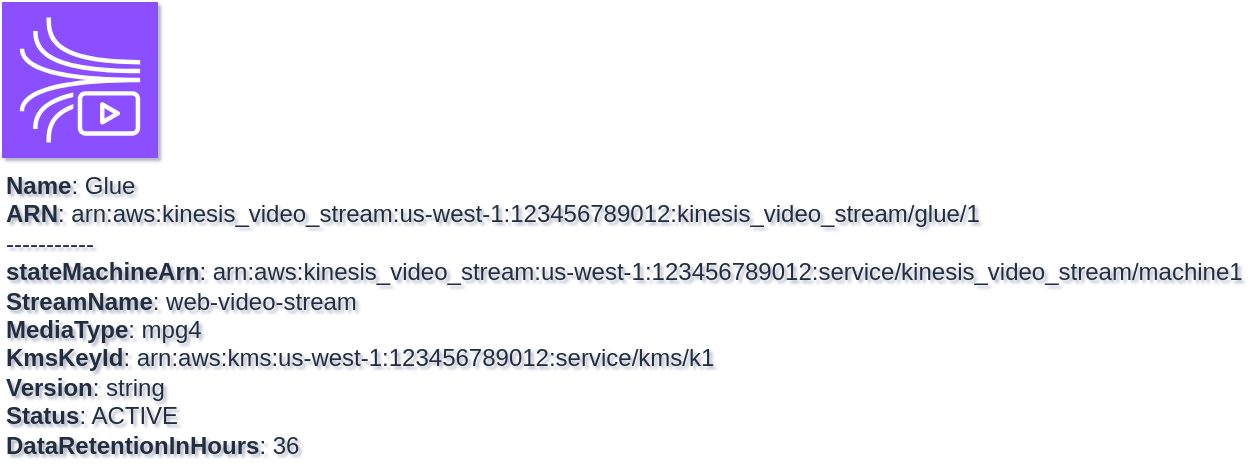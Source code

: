 <mxfile type="MultiCloud">
	<diagram id="diagram_1" name="AWS components">
		<mxGraphModel dx="1015" dy="661" grid="1" gridSize="10" guides="1" tooltips="1" connect="1" arrows="1" fold="1" page="1" pageScale="1" pageWidth="850" pageHeight="1100" math="0" shadow="1">
			<root>
				<mxCell id="0"/>
				<mxCell id="1" parent="0"/>
				<mxCell id="vertex:kinesis_video_stream:arn:aws:kinesis_video_stream:us-west-1:123456789012:kinesis_video_stream/glue/1" value="&lt;b&gt;Name&lt;/b&gt;: Glue&lt;BR&gt;&lt;b&gt;ARN&lt;/b&gt;: arn:aws:kinesis_video_stream:us-west-1:123456789012:kinesis_video_stream/glue/1&lt;BR&gt;-----------&lt;BR&gt;&lt;b&gt;stateMachineArn&lt;/b&gt;: arn:aws:kinesis_video_stream:us-west-1:123456789012:service/kinesis_video_stream/machine1&lt;BR&gt;&lt;b&gt;StreamName&lt;/b&gt;: web-video-stream&lt;BR&gt;&lt;b&gt;MediaType&lt;/b&gt;: mpg4&lt;BR&gt;&lt;b&gt;KmsKeyId&lt;/b&gt;: arn:aws:kms:us-west-1:123456789012:service/kms/k1&lt;BR&gt;&lt;b&gt;Version&lt;/b&gt;: string&lt;BR&gt;&lt;b&gt;Status&lt;/b&gt;: ACTIVE&lt;BR&gt;&lt;b&gt;DataRetentionInHours&lt;/b&gt;: 36" style="sketch=0;outlineConnect=0;fontColor=#232F3E;fillColor=#8C4FFF;strokeColor=#ffffff;dashed=0;verticalLabelPosition=bottom;verticalAlign=top;align=left;html=1;fontSize=12;fontStyle=0;aspect=fixed;shape=mxgraph.aws4.resourceIcon;resIcon=mxgraph.aws4.kinesis_video_streams;" parent="1" vertex="1">
					<mxGeometry width="78" height="78" as="geometry"/>
				</mxCell>
			</root>
		</mxGraphModel>
	</diagram>
</mxfile>